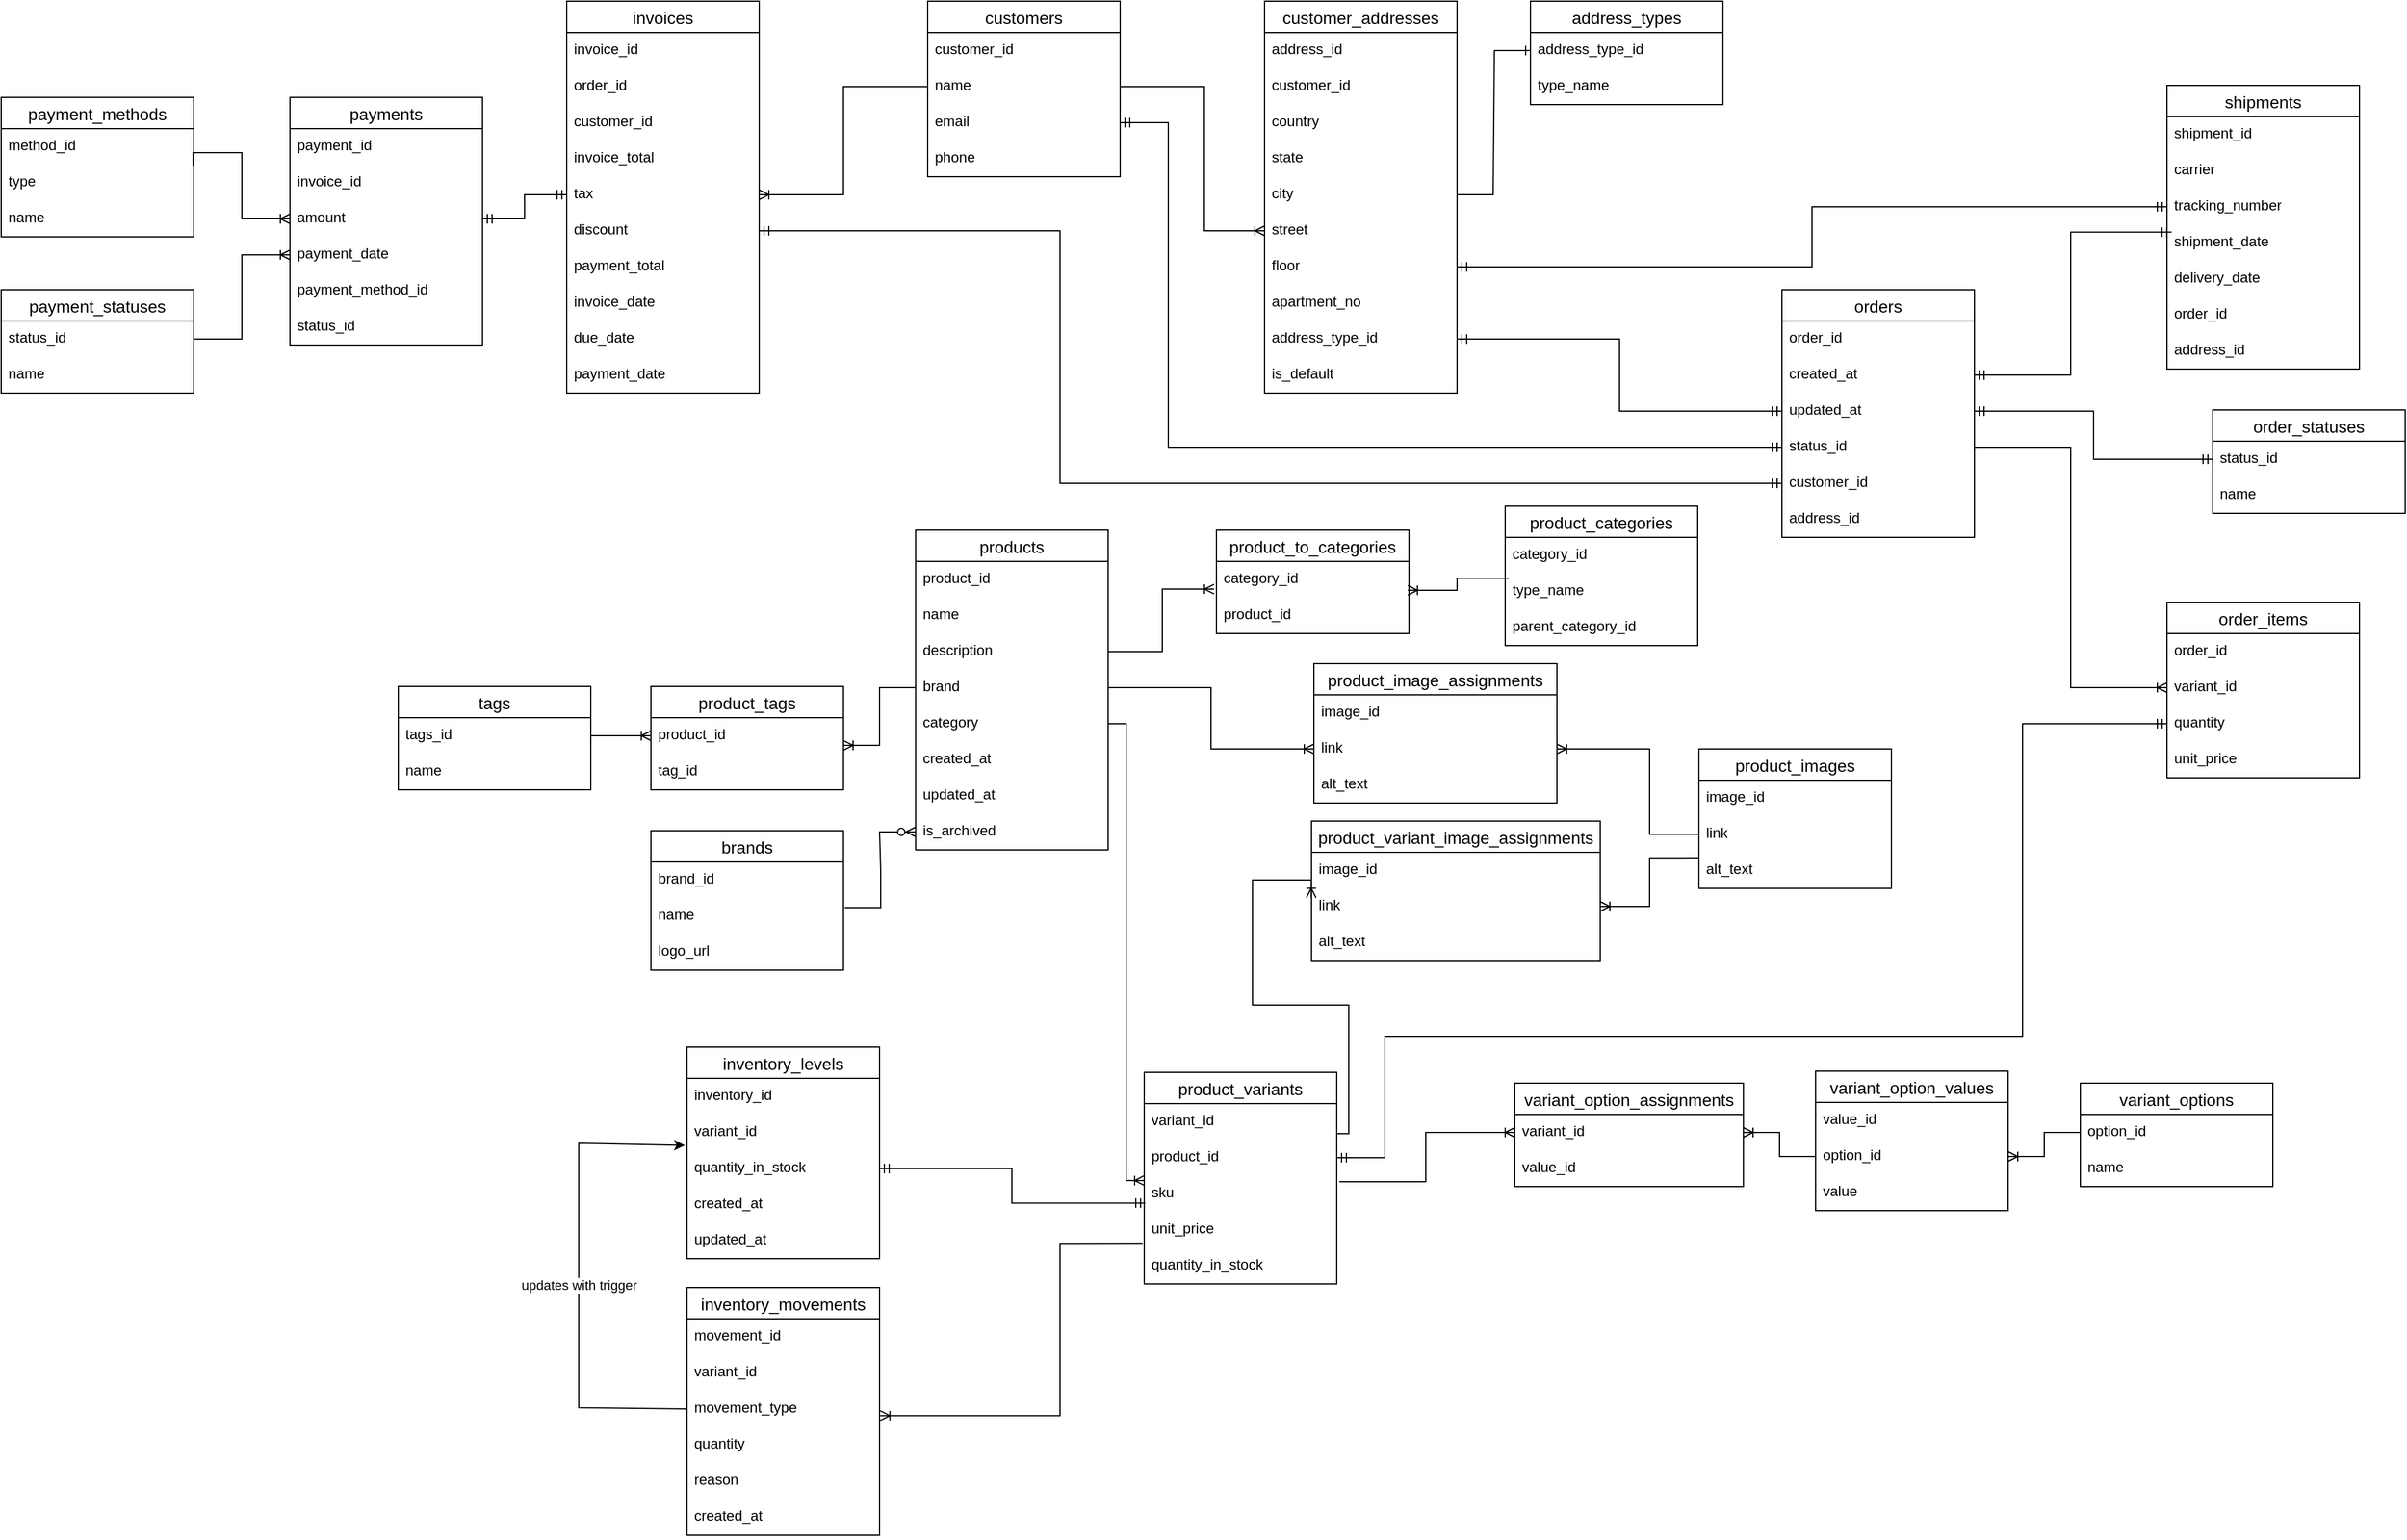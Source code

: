 <mxfile version="28.1.0">
  <diagram name="Page-1" id="qAi07MPnIEQHTASuZzk_">
    <mxGraphModel dx="1678" dy="931" grid="1" gridSize="10" guides="1" tooltips="1" connect="1" arrows="1" fold="1" page="1" pageScale="1" pageWidth="2336" pageHeight="1654" background="light-dark(#FFFFFF,#232E40)" math="0" shadow="0">
      <root>
        <mxCell id="0" />
        <mxCell id="1" parent="0" />
        <mxCell id="hiR0SJMqwdzuoFLeXjnr-14" value="customers" style="swimlane;fontStyle=0;childLayout=stackLayout;horizontal=1;startSize=26;horizontalStack=0;resizeParent=1;resizeParentMax=0;resizeLast=0;collapsible=1;marginBottom=0;align=center;fontSize=14;" parent="1" vertex="1">
          <mxGeometry x="950" y="189" width="160" height="146" as="geometry" />
        </mxCell>
        <mxCell id="hiR0SJMqwdzuoFLeXjnr-15" value="customer_id" style="text;strokeColor=none;fillColor=none;spacingLeft=4;spacingRight=4;overflow=hidden;rotatable=0;points=[[0,0.5],[1,0.5]];portConstraint=eastwest;fontSize=12;whiteSpace=wrap;html=1;" parent="hiR0SJMqwdzuoFLeXjnr-14" vertex="1">
          <mxGeometry y="26" width="160" height="30" as="geometry" />
        </mxCell>
        <mxCell id="hiR0SJMqwdzuoFLeXjnr-16" value="name" style="text;strokeColor=none;fillColor=none;spacingLeft=4;spacingRight=4;overflow=hidden;rotatable=0;points=[[0,0.5],[1,0.5]];portConstraint=eastwest;fontSize=12;whiteSpace=wrap;html=1;" parent="hiR0SJMqwdzuoFLeXjnr-14" vertex="1">
          <mxGeometry y="56" width="160" height="30" as="geometry" />
        </mxCell>
        <mxCell id="hiR0SJMqwdzuoFLeXjnr-17" value="email" style="text;strokeColor=none;fillColor=none;spacingLeft=4;spacingRight=4;overflow=hidden;rotatable=0;points=[[0,0.5],[1,0.5]];portConstraint=eastwest;fontSize=12;whiteSpace=wrap;html=1;" parent="hiR0SJMqwdzuoFLeXjnr-14" vertex="1">
          <mxGeometry y="86" width="160" height="30" as="geometry" />
        </mxCell>
        <mxCell id="hiR0SJMqwdzuoFLeXjnr-32" value="phone" style="text;strokeColor=none;fillColor=none;spacingLeft=4;spacingRight=4;overflow=hidden;rotatable=0;points=[[0,0.5],[1,0.5]];portConstraint=eastwest;fontSize=12;whiteSpace=wrap;html=1;" parent="hiR0SJMqwdzuoFLeXjnr-14" vertex="1">
          <mxGeometry y="116" width="160" height="30" as="geometry" />
        </mxCell>
        <mxCell id="hiR0SJMqwdzuoFLeXjnr-34" value="customer_addresses" style="swimlane;fontStyle=0;childLayout=stackLayout;horizontal=1;startSize=26;horizontalStack=0;resizeParent=1;resizeParentMax=0;resizeLast=0;collapsible=1;marginBottom=0;align=center;fontSize=14;" parent="1" vertex="1">
          <mxGeometry x="1230" y="189" width="160" height="326" as="geometry" />
        </mxCell>
        <mxCell id="hiR0SJMqwdzuoFLeXjnr-35" value="address_id" style="text;strokeColor=none;fillColor=none;spacingLeft=4;spacingRight=4;overflow=hidden;rotatable=0;points=[[0,0.5],[1,0.5]];portConstraint=eastwest;fontSize=12;whiteSpace=wrap;html=1;" parent="hiR0SJMqwdzuoFLeXjnr-34" vertex="1">
          <mxGeometry y="26" width="160" height="30" as="geometry" />
        </mxCell>
        <mxCell id="hiR0SJMqwdzuoFLeXjnr-36" value="customer_id" style="text;strokeColor=none;fillColor=none;spacingLeft=4;spacingRight=4;overflow=hidden;rotatable=0;points=[[0,0.5],[1,0.5]];portConstraint=eastwest;fontSize=12;whiteSpace=wrap;html=1;" parent="hiR0SJMqwdzuoFLeXjnr-34" vertex="1">
          <mxGeometry y="56" width="160" height="30" as="geometry" />
        </mxCell>
        <mxCell id="hiR0SJMqwdzuoFLeXjnr-37" value="country" style="text;strokeColor=none;fillColor=none;spacingLeft=4;spacingRight=4;overflow=hidden;rotatable=0;points=[[0,0.5],[1,0.5]];portConstraint=eastwest;fontSize=12;whiteSpace=wrap;html=1;" parent="hiR0SJMqwdzuoFLeXjnr-34" vertex="1">
          <mxGeometry y="86" width="160" height="30" as="geometry" />
        </mxCell>
        <mxCell id="hiR0SJMqwdzuoFLeXjnr-38" value="state" style="text;strokeColor=none;fillColor=none;spacingLeft=4;spacingRight=4;overflow=hidden;rotatable=0;points=[[0,0.5],[1,0.5]];portConstraint=eastwest;fontSize=12;whiteSpace=wrap;html=1;" parent="hiR0SJMqwdzuoFLeXjnr-34" vertex="1">
          <mxGeometry y="116" width="160" height="30" as="geometry" />
        </mxCell>
        <mxCell id="hiR0SJMqwdzuoFLeXjnr-39" value="city" style="text;strokeColor=none;fillColor=none;spacingLeft=4;spacingRight=4;overflow=hidden;rotatable=0;points=[[0,0.5],[1,0.5]];portConstraint=eastwest;fontSize=12;whiteSpace=wrap;html=1;" parent="hiR0SJMqwdzuoFLeXjnr-34" vertex="1">
          <mxGeometry y="146" width="160" height="30" as="geometry" />
        </mxCell>
        <mxCell id="hiR0SJMqwdzuoFLeXjnr-40" value="street" style="text;strokeColor=none;fillColor=none;spacingLeft=4;spacingRight=4;overflow=hidden;rotatable=0;points=[[0,0.5],[1,0.5]];portConstraint=eastwest;fontSize=12;whiteSpace=wrap;html=1;" parent="hiR0SJMqwdzuoFLeXjnr-34" vertex="1">
          <mxGeometry y="176" width="160" height="30" as="geometry" />
        </mxCell>
        <mxCell id="hiR0SJMqwdzuoFLeXjnr-41" value="floor" style="text;strokeColor=none;fillColor=none;spacingLeft=4;spacingRight=4;overflow=hidden;rotatable=0;points=[[0,0.5],[1,0.5]];portConstraint=eastwest;fontSize=12;whiteSpace=wrap;html=1;" parent="hiR0SJMqwdzuoFLeXjnr-34" vertex="1">
          <mxGeometry y="206" width="160" height="30" as="geometry" />
        </mxCell>
        <mxCell id="hiR0SJMqwdzuoFLeXjnr-42" value="apartment_no" style="text;strokeColor=none;fillColor=none;spacingLeft=4;spacingRight=4;overflow=hidden;rotatable=0;points=[[0,0.5],[1,0.5]];portConstraint=eastwest;fontSize=12;whiteSpace=wrap;html=1;" parent="hiR0SJMqwdzuoFLeXjnr-34" vertex="1">
          <mxGeometry y="236" width="160" height="30" as="geometry" />
        </mxCell>
        <mxCell id="hiR0SJMqwdzuoFLeXjnr-43" value="address_type_id" style="text;strokeColor=none;fillColor=none;spacingLeft=4;spacingRight=4;overflow=hidden;rotatable=0;points=[[0,0.5],[1,0.5]];portConstraint=eastwest;fontSize=12;whiteSpace=wrap;html=1;" parent="hiR0SJMqwdzuoFLeXjnr-34" vertex="1">
          <mxGeometry y="266" width="160" height="30" as="geometry" />
        </mxCell>
        <mxCell id="hiR0SJMqwdzuoFLeXjnr-44" value="is_default" style="text;strokeColor=none;fillColor=none;spacingLeft=4;spacingRight=4;overflow=hidden;rotatable=0;points=[[0,0.5],[1,0.5]];portConstraint=eastwest;fontSize=12;whiteSpace=wrap;html=1;" parent="hiR0SJMqwdzuoFLeXjnr-34" vertex="1">
          <mxGeometry y="296" width="160" height="30" as="geometry" />
        </mxCell>
        <mxCell id="hiR0SJMqwdzuoFLeXjnr-45" value="" style="edgeStyle=orthogonalEdgeStyle;fontSize=12;html=1;endArrow=ERoneToMany;rounded=0;exitX=1;exitY=0.5;exitDx=0;exitDy=0;entryX=0;entryY=0.5;entryDx=0;entryDy=0;" parent="1" source="hiR0SJMqwdzuoFLeXjnr-16" target="hiR0SJMqwdzuoFLeXjnr-40" edge="1">
          <mxGeometry width="100" height="100" relative="1" as="geometry">
            <mxPoint x="1040" y="479" as="sourcePoint" />
            <mxPoint x="1140" y="379" as="targetPoint" />
            <Array as="points">
              <mxPoint x="1180" y="260" />
              <mxPoint x="1180" y="380" />
            </Array>
          </mxGeometry>
        </mxCell>
        <mxCell id="5MSA646f3eR10LiwFbfj-1" value="address_types" style="swimlane;fontStyle=0;childLayout=stackLayout;horizontal=1;startSize=26;horizontalStack=0;resizeParent=1;resizeParentMax=0;resizeLast=0;collapsible=1;marginBottom=0;align=center;fontSize=14;" parent="1" vertex="1">
          <mxGeometry x="1451" y="189" width="160" height="86" as="geometry" />
        </mxCell>
        <mxCell id="5MSA646f3eR10LiwFbfj-2" value="address_type_id" style="text;strokeColor=none;fillColor=none;spacingLeft=4;spacingRight=4;overflow=hidden;rotatable=0;points=[[0,0.5],[1,0.5]];portConstraint=eastwest;fontSize=12;whiteSpace=wrap;html=1;" parent="5MSA646f3eR10LiwFbfj-1" vertex="1">
          <mxGeometry y="26" width="160" height="30" as="geometry" />
        </mxCell>
        <mxCell id="5MSA646f3eR10LiwFbfj-3" value="type_name" style="text;strokeColor=none;fillColor=none;spacingLeft=4;spacingRight=4;overflow=hidden;rotatable=0;points=[[0,0.5],[1,0.5]];portConstraint=eastwest;fontSize=12;whiteSpace=wrap;html=1;" parent="5MSA646f3eR10LiwFbfj-1" vertex="1">
          <mxGeometry y="56" width="160" height="30" as="geometry" />
        </mxCell>
        <mxCell id="5MSA646f3eR10LiwFbfj-6" value="" style="edgeStyle=entityRelationEdgeStyle;fontSize=12;html=1;endArrow=ERone;endFill=1;rounded=0;exitX=1;exitY=0.5;exitDx=0;exitDy=0;entryX=0;entryY=0.5;entryDx=0;entryDy=0;" parent="1" source="hiR0SJMqwdzuoFLeXjnr-39" target="5MSA646f3eR10LiwFbfj-2" edge="1">
          <mxGeometry width="100" height="100" relative="1" as="geometry">
            <mxPoint x="1520" y="439" as="sourcePoint" />
            <mxPoint x="1620" y="339" as="targetPoint" />
          </mxGeometry>
        </mxCell>
        <mxCell id="5MSA646f3eR10LiwFbfj-7" value="products" style="swimlane;fontStyle=0;childLayout=stackLayout;horizontal=1;startSize=26;horizontalStack=0;resizeParent=1;resizeParentMax=0;resizeLast=0;collapsible=1;marginBottom=0;align=center;fontSize=14;" parent="1" vertex="1">
          <mxGeometry x="940" y="629" width="160" height="266" as="geometry" />
        </mxCell>
        <mxCell id="5MSA646f3eR10LiwFbfj-8" value="product_id" style="text;strokeColor=none;fillColor=none;spacingLeft=4;spacingRight=4;overflow=hidden;rotatable=0;points=[[0,0.5],[1,0.5]];portConstraint=eastwest;fontSize=12;whiteSpace=wrap;html=1;" parent="5MSA646f3eR10LiwFbfj-7" vertex="1">
          <mxGeometry y="26" width="160" height="30" as="geometry" />
        </mxCell>
        <mxCell id="5MSA646f3eR10LiwFbfj-9" value="name" style="text;strokeColor=none;fillColor=none;spacingLeft=4;spacingRight=4;overflow=hidden;rotatable=0;points=[[0,0.5],[1,0.5]];portConstraint=eastwest;fontSize=12;whiteSpace=wrap;html=1;" parent="5MSA646f3eR10LiwFbfj-7" vertex="1">
          <mxGeometry y="56" width="160" height="30" as="geometry" />
        </mxCell>
        <mxCell id="5MSA646f3eR10LiwFbfj-10" value="description" style="text;strokeColor=none;fillColor=none;spacingLeft=4;spacingRight=4;overflow=hidden;rotatable=0;points=[[0,0.5],[1,0.5]];portConstraint=eastwest;fontSize=12;whiteSpace=wrap;html=1;" parent="5MSA646f3eR10LiwFbfj-7" vertex="1">
          <mxGeometry y="86" width="160" height="30" as="geometry" />
        </mxCell>
        <mxCell id="5MSA646f3eR10LiwFbfj-11" value="brand" style="text;strokeColor=none;fillColor=none;spacingLeft=4;spacingRight=4;overflow=hidden;rotatable=0;points=[[0,0.5],[1,0.5]];portConstraint=eastwest;fontSize=12;whiteSpace=wrap;html=1;" parent="5MSA646f3eR10LiwFbfj-7" vertex="1">
          <mxGeometry y="116" width="160" height="30" as="geometry" />
        </mxCell>
        <mxCell id="5MSA646f3eR10LiwFbfj-13" value="category" style="text;strokeColor=none;fillColor=none;spacingLeft=4;spacingRight=4;overflow=hidden;rotatable=0;points=[[0,0.5],[1,0.5]];portConstraint=eastwest;fontSize=12;whiteSpace=wrap;html=1;" parent="5MSA646f3eR10LiwFbfj-7" vertex="1">
          <mxGeometry y="146" width="160" height="30" as="geometry" />
        </mxCell>
        <mxCell id="5MSA646f3eR10LiwFbfj-15" value="created_at" style="text;strokeColor=none;fillColor=none;spacingLeft=4;spacingRight=4;overflow=hidden;rotatable=0;points=[[0,0.5],[1,0.5]];portConstraint=eastwest;fontSize=12;whiteSpace=wrap;html=1;" parent="5MSA646f3eR10LiwFbfj-7" vertex="1">
          <mxGeometry y="176" width="160" height="30" as="geometry" />
        </mxCell>
        <mxCell id="5MSA646f3eR10LiwFbfj-16" value="updated_at" style="text;strokeColor=none;fillColor=none;spacingLeft=4;spacingRight=4;overflow=hidden;rotatable=0;points=[[0,0.5],[1,0.5]];portConstraint=eastwest;fontSize=12;whiteSpace=wrap;html=1;" parent="5MSA646f3eR10LiwFbfj-7" vertex="1">
          <mxGeometry y="206" width="160" height="30" as="geometry" />
        </mxCell>
        <mxCell id="5MSA646f3eR10LiwFbfj-17" value="is_archived" style="text;strokeColor=none;fillColor=none;spacingLeft=4;spacingRight=4;overflow=hidden;rotatable=0;points=[[0,0.5],[1,0.5]];portConstraint=eastwest;fontSize=12;whiteSpace=wrap;html=1;" parent="5MSA646f3eR10LiwFbfj-7" vertex="1">
          <mxGeometry y="236" width="160" height="30" as="geometry" />
        </mxCell>
        <mxCell id="5MSA646f3eR10LiwFbfj-18" value="product_to_categories" style="swimlane;fontStyle=0;childLayout=stackLayout;horizontal=1;startSize=26;horizontalStack=0;resizeParent=1;resizeParentMax=0;resizeLast=0;collapsible=1;marginBottom=0;align=center;fontSize=14;" parent="1" vertex="1">
          <mxGeometry x="1190" y="629" width="160" height="86" as="geometry" />
        </mxCell>
        <mxCell id="5MSA646f3eR10LiwFbfj-19" value="category_id" style="text;strokeColor=none;fillColor=none;spacingLeft=4;spacingRight=4;overflow=hidden;rotatable=0;points=[[0,0.5],[1,0.5]];portConstraint=eastwest;fontSize=12;whiteSpace=wrap;html=1;" parent="5MSA646f3eR10LiwFbfj-18" vertex="1">
          <mxGeometry y="26" width="160" height="30" as="geometry" />
        </mxCell>
        <mxCell id="5MSA646f3eR10LiwFbfj-20" value="product_id" style="text;strokeColor=none;fillColor=none;spacingLeft=4;spacingRight=4;overflow=hidden;rotatable=0;points=[[0,0.5],[1,0.5]];portConstraint=eastwest;fontSize=12;whiteSpace=wrap;html=1;" parent="5MSA646f3eR10LiwFbfj-18" vertex="1">
          <mxGeometry y="56" width="160" height="30" as="geometry" />
        </mxCell>
        <mxCell id="5MSA646f3eR10LiwFbfj-22" value="" style="edgeStyle=orthogonalEdgeStyle;fontSize=12;html=1;endArrow=ERoneToMany;rounded=0;exitX=1;exitY=0.5;exitDx=0;exitDy=0;entryX=-0.012;entryY=0.767;entryDx=0;entryDy=0;entryPerimeter=0;" parent="1" source="5MSA646f3eR10LiwFbfj-10" target="5MSA646f3eR10LiwFbfj-19" edge="1">
          <mxGeometry width="100" height="100" relative="1" as="geometry">
            <mxPoint x="1560" y="729" as="sourcePoint" />
            <mxPoint x="1160" y="779" as="targetPoint" />
          </mxGeometry>
        </mxCell>
        <mxCell id="5MSA646f3eR10LiwFbfj-27" value="product_images" style="swimlane;fontStyle=0;childLayout=stackLayout;horizontal=1;startSize=26;horizontalStack=0;resizeParent=1;resizeParentMax=0;resizeLast=0;collapsible=1;marginBottom=0;align=center;fontSize=14;" parent="1" vertex="1">
          <mxGeometry x="1591" y="811" width="160" height="116" as="geometry" />
        </mxCell>
        <mxCell id="5MSA646f3eR10LiwFbfj-28" value="image_id" style="text;strokeColor=none;fillColor=none;spacingLeft=4;spacingRight=4;overflow=hidden;rotatable=0;points=[[0,0.5],[1,0.5]];portConstraint=eastwest;fontSize=12;whiteSpace=wrap;html=1;" parent="5MSA646f3eR10LiwFbfj-27" vertex="1">
          <mxGeometry y="26" width="160" height="30" as="geometry" />
        </mxCell>
        <mxCell id="5MSA646f3eR10LiwFbfj-30" value="link" style="text;strokeColor=none;fillColor=none;spacingLeft=4;spacingRight=4;overflow=hidden;rotatable=0;points=[[0,0.5],[1,0.5]];portConstraint=eastwest;fontSize=12;whiteSpace=wrap;html=1;" parent="5MSA646f3eR10LiwFbfj-27" vertex="1">
          <mxGeometry y="56" width="160" height="30" as="geometry" />
        </mxCell>
        <mxCell id="5MSA646f3eR10LiwFbfj-35" value="alt_text" style="text;strokeColor=none;fillColor=none;spacingLeft=4;spacingRight=4;overflow=hidden;rotatable=0;points=[[0,0.5],[1,0.5]];portConstraint=eastwest;fontSize=12;whiteSpace=wrap;html=1;" parent="5MSA646f3eR10LiwFbfj-27" vertex="1">
          <mxGeometry y="86" width="160" height="30" as="geometry" />
        </mxCell>
        <mxCell id="5MSA646f3eR10LiwFbfj-38" value="product_variants" style="swimlane;fontStyle=0;childLayout=stackLayout;horizontal=1;startSize=26;horizontalStack=0;resizeParent=1;resizeParentMax=0;resizeLast=0;collapsible=1;marginBottom=0;align=center;fontSize=14;" parent="1" vertex="1">
          <mxGeometry x="1130" y="1080" width="160" height="176" as="geometry" />
        </mxCell>
        <mxCell id="5MSA646f3eR10LiwFbfj-39" value="variant_id" style="text;strokeColor=none;fillColor=none;spacingLeft=4;spacingRight=4;overflow=hidden;rotatable=0;points=[[0,0.5],[1,0.5]];portConstraint=eastwest;fontSize=12;whiteSpace=wrap;html=1;" parent="5MSA646f3eR10LiwFbfj-38" vertex="1">
          <mxGeometry y="26" width="160" height="30" as="geometry" />
        </mxCell>
        <mxCell id="5MSA646f3eR10LiwFbfj-40" value="product_id" style="text;strokeColor=none;fillColor=none;spacingLeft=4;spacingRight=4;overflow=hidden;rotatable=0;points=[[0,0.5],[1,0.5]];portConstraint=eastwest;fontSize=12;whiteSpace=wrap;html=1;" parent="5MSA646f3eR10LiwFbfj-38" vertex="1">
          <mxGeometry y="56" width="160" height="30" as="geometry" />
        </mxCell>
        <mxCell id="5MSA646f3eR10LiwFbfj-41" value="sku" style="text;strokeColor=none;fillColor=none;spacingLeft=4;spacingRight=4;overflow=hidden;rotatable=0;points=[[0,0.5],[1,0.5]];portConstraint=eastwest;fontSize=12;whiteSpace=wrap;html=1;" parent="5MSA646f3eR10LiwFbfj-38" vertex="1">
          <mxGeometry y="86" width="160" height="30" as="geometry" />
        </mxCell>
        <mxCell id="5MSA646f3eR10LiwFbfj-42" value="unit_price" style="text;strokeColor=none;fillColor=none;spacingLeft=4;spacingRight=4;overflow=hidden;rotatable=0;points=[[0,0.5],[1,0.5]];portConstraint=eastwest;fontSize=12;whiteSpace=wrap;html=1;" parent="5MSA646f3eR10LiwFbfj-38" vertex="1">
          <mxGeometry y="116" width="160" height="30" as="geometry" />
        </mxCell>
        <mxCell id="5MSA646f3eR10LiwFbfj-43" value="quantity_in_stock" style="text;strokeColor=none;fillColor=none;spacingLeft=4;spacingRight=4;overflow=hidden;rotatable=0;points=[[0,0.5],[1,0.5]];portConstraint=eastwest;fontSize=12;whiteSpace=wrap;html=1;" parent="5MSA646f3eR10LiwFbfj-38" vertex="1">
          <mxGeometry y="146" width="160" height="30" as="geometry" />
        </mxCell>
        <mxCell id="5MSA646f3eR10LiwFbfj-44" value="" style="edgeStyle=orthogonalEdgeStyle;fontSize=12;html=1;endArrow=ERoneToMany;rounded=0;exitX=1;exitY=0.5;exitDx=0;exitDy=0;entryX=0;entryY=1.133;entryDx=0;entryDy=0;entryPerimeter=0;" parent="1" source="5MSA646f3eR10LiwFbfj-13" target="5MSA646f3eR10LiwFbfj-40" edge="1">
          <mxGeometry width="100" height="100" relative="1" as="geometry">
            <mxPoint x="1020" y="1119" as="sourcePoint" />
            <mxPoint x="1120" y="1019" as="targetPoint" />
          </mxGeometry>
        </mxCell>
        <mxCell id="5MSA646f3eR10LiwFbfj-45" value="variant_options" style="swimlane;fontStyle=0;childLayout=stackLayout;horizontal=1;startSize=26;horizontalStack=0;resizeParent=1;resizeParentMax=0;resizeLast=0;collapsible=1;marginBottom=0;align=center;fontSize=14;" parent="1" vertex="1">
          <mxGeometry x="1908" y="1089" width="160" height="86" as="geometry" />
        </mxCell>
        <mxCell id="5MSA646f3eR10LiwFbfj-46" value="option_id" style="text;strokeColor=none;fillColor=none;spacingLeft=4;spacingRight=4;overflow=hidden;rotatable=0;points=[[0,0.5],[1,0.5]];portConstraint=eastwest;fontSize=12;whiteSpace=wrap;html=1;" parent="5MSA646f3eR10LiwFbfj-45" vertex="1">
          <mxGeometry y="26" width="160" height="30" as="geometry" />
        </mxCell>
        <mxCell id="5MSA646f3eR10LiwFbfj-47" value="name" style="text;strokeColor=none;fillColor=none;spacingLeft=4;spacingRight=4;overflow=hidden;rotatable=0;points=[[0,0.5],[1,0.5]];portConstraint=eastwest;fontSize=12;whiteSpace=wrap;html=1;" parent="5MSA646f3eR10LiwFbfj-45" vertex="1">
          <mxGeometry y="56" width="160" height="30" as="geometry" />
        </mxCell>
        <mxCell id="5MSA646f3eR10LiwFbfj-48" value="variant_option_values" style="swimlane;fontStyle=0;childLayout=stackLayout;horizontal=1;startSize=26;horizontalStack=0;resizeParent=1;resizeParentMax=0;resizeLast=0;collapsible=1;marginBottom=0;align=center;fontSize=14;" parent="1" vertex="1">
          <mxGeometry x="1688" y="1079" width="160" height="116" as="geometry" />
        </mxCell>
        <mxCell id="5MSA646f3eR10LiwFbfj-49" value="value_id" style="text;strokeColor=none;fillColor=none;spacingLeft=4;spacingRight=4;overflow=hidden;rotatable=0;points=[[0,0.5],[1,0.5]];portConstraint=eastwest;fontSize=12;whiteSpace=wrap;html=1;" parent="5MSA646f3eR10LiwFbfj-48" vertex="1">
          <mxGeometry y="26" width="160" height="30" as="geometry" />
        </mxCell>
        <mxCell id="5MSA646f3eR10LiwFbfj-50" value="option_id" style="text;strokeColor=none;fillColor=none;spacingLeft=4;spacingRight=4;overflow=hidden;rotatable=0;points=[[0,0.5],[1,0.5]];portConstraint=eastwest;fontSize=12;whiteSpace=wrap;html=1;" parent="5MSA646f3eR10LiwFbfj-48" vertex="1">
          <mxGeometry y="56" width="160" height="30" as="geometry" />
        </mxCell>
        <mxCell id="5MSA646f3eR10LiwFbfj-54" value="value" style="text;strokeColor=none;fillColor=none;spacingLeft=4;spacingRight=4;overflow=hidden;rotatable=0;points=[[0,0.5],[1,0.5]];portConstraint=eastwest;fontSize=12;whiteSpace=wrap;html=1;" parent="5MSA646f3eR10LiwFbfj-48" vertex="1">
          <mxGeometry y="86" width="160" height="30" as="geometry" />
        </mxCell>
        <mxCell id="5MSA646f3eR10LiwFbfj-51" value="variant_option_assignments" style="swimlane;fontStyle=0;childLayout=stackLayout;horizontal=1;startSize=26;horizontalStack=0;resizeParent=1;resizeParentMax=0;resizeLast=0;collapsible=1;marginBottom=0;align=center;fontSize=14;" parent="1" vertex="1">
          <mxGeometry x="1438" y="1089" width="190" height="86" as="geometry" />
        </mxCell>
        <mxCell id="5MSA646f3eR10LiwFbfj-52" value="variant_id" style="text;strokeColor=none;fillColor=none;spacingLeft=4;spacingRight=4;overflow=hidden;rotatable=0;points=[[0,0.5],[1,0.5]];portConstraint=eastwest;fontSize=12;whiteSpace=wrap;html=1;" parent="5MSA646f3eR10LiwFbfj-51" vertex="1">
          <mxGeometry y="26" width="190" height="30" as="geometry" />
        </mxCell>
        <mxCell id="5MSA646f3eR10LiwFbfj-53" value="value_id" style="text;strokeColor=none;fillColor=none;spacingLeft=4;spacingRight=4;overflow=hidden;rotatable=0;points=[[0,0.5],[1,0.5]];portConstraint=eastwest;fontSize=12;whiteSpace=wrap;html=1;" parent="5MSA646f3eR10LiwFbfj-51" vertex="1">
          <mxGeometry y="56" width="190" height="30" as="geometry" />
        </mxCell>
        <mxCell id="5MSA646f3eR10LiwFbfj-55" value="" style="edgeStyle=orthogonalEdgeStyle;fontSize=12;html=1;endArrow=ERoneToMany;rounded=0;exitX=1.013;exitY=0.167;exitDx=0;exitDy=0;exitPerimeter=0;entryX=0;entryY=0.5;entryDx=0;entryDy=0;" parent="1" source="5MSA646f3eR10LiwFbfj-41" target="5MSA646f3eR10LiwFbfj-52" edge="1">
          <mxGeometry width="100" height="100" relative="1" as="geometry">
            <mxPoint x="1380" y="1369" as="sourcePoint" />
            <mxPoint x="1480" y="1269" as="targetPoint" />
          </mxGeometry>
        </mxCell>
        <mxCell id="5MSA646f3eR10LiwFbfj-62" value="" style="edgeStyle=orthogonalEdgeStyle;fontSize=12;html=1;endArrow=ERoneToMany;rounded=0;exitX=1;exitY=0.833;exitDx=0;exitDy=0;exitPerimeter=0;entryX=-0.001;entryY=0.263;entryDx=0;entryDy=0;entryPerimeter=0;" parent="1" source="5MSA646f3eR10LiwFbfj-39" target="OXM8tBO5G0YQ4ZDN2Gqi-10" edge="1">
          <mxGeometry width="100" height="100" relative="1" as="geometry">
            <mxPoint x="1400" y="1079" as="sourcePoint" />
            <mxPoint x="1430" y="890" as="targetPoint" />
            <Array as="points">
              <mxPoint x="1300" y="1131" />
              <mxPoint x="1300" y="1024" />
              <mxPoint x="1220" y="1024" />
              <mxPoint x="1220" y="920" />
            </Array>
          </mxGeometry>
        </mxCell>
        <mxCell id="5MSA646f3eR10LiwFbfj-65" value="" style="edgeStyle=entityRelationEdgeStyle;fontSize=12;html=1;endArrow=ERoneToMany;rounded=0;entryX=1;entryY=0.5;entryDx=0;entryDy=0;exitX=0;exitY=0.5;exitDx=0;exitDy=0;" parent="1" source="5MSA646f3eR10LiwFbfj-46" target="5MSA646f3eR10LiwFbfj-50" edge="1">
          <mxGeometry width="100" height="100" relative="1" as="geometry">
            <mxPoint x="1918" y="1239" as="sourcePoint" />
            <mxPoint x="1938" y="1249" as="targetPoint" />
          </mxGeometry>
        </mxCell>
        <mxCell id="5MSA646f3eR10LiwFbfj-66" value="" style="edgeStyle=entityRelationEdgeStyle;fontSize=12;html=1;endArrow=ERoneToMany;rounded=0;entryX=1;entryY=0.5;entryDx=0;entryDy=0;exitX=0;exitY=0.5;exitDx=0;exitDy=0;" parent="1" source="5MSA646f3eR10LiwFbfj-50" target="5MSA646f3eR10LiwFbfj-52" edge="1">
          <mxGeometry width="100" height="100" relative="1" as="geometry">
            <mxPoint x="1668" y="1269" as="sourcePoint" />
            <mxPoint x="1748" y="1229" as="targetPoint" />
          </mxGeometry>
        </mxCell>
        <mxCell id="5MSA646f3eR10LiwFbfj-70" value="product_categories" style="swimlane;fontStyle=0;childLayout=stackLayout;horizontal=1;startSize=26;horizontalStack=0;resizeParent=1;resizeParentMax=0;resizeLast=0;collapsible=1;marginBottom=0;align=center;fontSize=14;" parent="1" vertex="1">
          <mxGeometry x="1430" y="609" width="160" height="116" as="geometry" />
        </mxCell>
        <mxCell id="5MSA646f3eR10LiwFbfj-71" value="category_id" style="text;strokeColor=none;fillColor=none;spacingLeft=4;spacingRight=4;overflow=hidden;rotatable=0;points=[[0,0.5],[1,0.5]];portConstraint=eastwest;fontSize=12;whiteSpace=wrap;html=1;" parent="5MSA646f3eR10LiwFbfj-70" vertex="1">
          <mxGeometry y="26" width="160" height="30" as="geometry" />
        </mxCell>
        <mxCell id="5MSA646f3eR10LiwFbfj-72" value="type_name" style="text;strokeColor=none;fillColor=none;spacingLeft=4;spacingRight=4;overflow=hidden;rotatable=0;points=[[0,0.5],[1,0.5]];portConstraint=eastwest;fontSize=12;whiteSpace=wrap;html=1;" parent="5MSA646f3eR10LiwFbfj-70" vertex="1">
          <mxGeometry y="56" width="160" height="30" as="geometry" />
        </mxCell>
        <mxCell id="5MSA646f3eR10LiwFbfj-73" value="parent_category_id" style="text;strokeColor=none;fillColor=none;spacingLeft=4;spacingRight=4;overflow=hidden;rotatable=0;points=[[0,0.5],[1,0.5]];portConstraint=eastwest;fontSize=12;whiteSpace=wrap;html=1;" parent="5MSA646f3eR10LiwFbfj-70" vertex="1">
          <mxGeometry y="86" width="160" height="30" as="geometry" />
        </mxCell>
        <mxCell id="5MSA646f3eR10LiwFbfj-74" value="" style="edgeStyle=orthogonalEdgeStyle;fontSize=12;html=1;endArrow=ERoneToMany;rounded=0;exitX=0.019;exitY=0.133;exitDx=0;exitDy=0;entryX=0.994;entryY=0.8;entryDx=0;entryDy=0;entryPerimeter=0;exitPerimeter=0;" parent="1" source="5MSA646f3eR10LiwFbfj-72" target="5MSA646f3eR10LiwFbfj-19" edge="1">
          <mxGeometry width="100" height="100" relative="1" as="geometry">
            <mxPoint x="1610" y="529" as="sourcePoint" />
            <mxPoint x="1710" y="429" as="targetPoint" />
          </mxGeometry>
        </mxCell>
        <mxCell id="5MSA646f3eR10LiwFbfj-75" value="order_statuses" style="swimlane;fontStyle=0;childLayout=stackLayout;horizontal=1;startSize=26;horizontalStack=0;resizeParent=1;resizeParentMax=0;resizeLast=0;collapsible=1;marginBottom=0;align=center;fontSize=14;" parent="1" vertex="1">
          <mxGeometry x="2018" y="529" width="160" height="86" as="geometry" />
        </mxCell>
        <mxCell id="5MSA646f3eR10LiwFbfj-76" value="status_id" style="text;strokeColor=none;fillColor=none;spacingLeft=4;spacingRight=4;overflow=hidden;rotatable=0;points=[[0,0.5],[1,0.5]];portConstraint=eastwest;fontSize=12;whiteSpace=wrap;html=1;" parent="5MSA646f3eR10LiwFbfj-75" vertex="1">
          <mxGeometry y="26" width="160" height="30" as="geometry" />
        </mxCell>
        <mxCell id="5MSA646f3eR10LiwFbfj-77" value="name" style="text;strokeColor=none;fillColor=none;spacingLeft=4;spacingRight=4;overflow=hidden;rotatable=0;points=[[0,0.5],[1,0.5]];portConstraint=eastwest;fontSize=12;whiteSpace=wrap;html=1;" parent="5MSA646f3eR10LiwFbfj-75" vertex="1">
          <mxGeometry y="56" width="160" height="30" as="geometry" />
        </mxCell>
        <mxCell id="5MSA646f3eR10LiwFbfj-78" value="orders" style="swimlane;fontStyle=0;childLayout=stackLayout;horizontal=1;startSize=26;horizontalStack=0;resizeParent=1;resizeParentMax=0;resizeLast=0;collapsible=1;marginBottom=0;align=center;fontSize=14;" parent="1" vertex="1">
          <mxGeometry x="1660" y="429" width="160" height="206" as="geometry" />
        </mxCell>
        <mxCell id="5MSA646f3eR10LiwFbfj-79" value="order_id" style="text;strokeColor=none;fillColor=none;spacingLeft=4;spacingRight=4;overflow=hidden;rotatable=0;points=[[0,0.5],[1,0.5]];portConstraint=eastwest;fontSize=12;whiteSpace=wrap;html=1;" parent="5MSA646f3eR10LiwFbfj-78" vertex="1">
          <mxGeometry y="26" width="160" height="30" as="geometry" />
        </mxCell>
        <mxCell id="5MSA646f3eR10LiwFbfj-80" value="created_at" style="text;strokeColor=none;fillColor=none;spacingLeft=4;spacingRight=4;overflow=hidden;rotatable=0;points=[[0,0.5],[1,0.5]];portConstraint=eastwest;fontSize=12;whiteSpace=wrap;html=1;" parent="5MSA646f3eR10LiwFbfj-78" vertex="1">
          <mxGeometry y="56" width="160" height="30" as="geometry" />
        </mxCell>
        <mxCell id="5MSA646f3eR10LiwFbfj-81" value="&lt;div&gt;updated_at&lt;/div&gt;" style="text;strokeColor=none;fillColor=none;spacingLeft=4;spacingRight=4;overflow=hidden;rotatable=0;points=[[0,0.5],[1,0.5]];portConstraint=eastwest;fontSize=12;whiteSpace=wrap;html=1;" parent="5MSA646f3eR10LiwFbfj-78" vertex="1">
          <mxGeometry y="86" width="160" height="30" as="geometry" />
        </mxCell>
        <mxCell id="5MSA646f3eR10LiwFbfj-82" value="status_id" style="text;strokeColor=none;fillColor=none;spacingLeft=4;spacingRight=4;overflow=hidden;rotatable=0;points=[[0,0.5],[1,0.5]];portConstraint=eastwest;fontSize=12;whiteSpace=wrap;html=1;" parent="5MSA646f3eR10LiwFbfj-78" vertex="1">
          <mxGeometry y="116" width="160" height="30" as="geometry" />
        </mxCell>
        <mxCell id="5MSA646f3eR10LiwFbfj-83" value="customer_id" style="text;strokeColor=none;fillColor=none;spacingLeft=4;spacingRight=4;overflow=hidden;rotatable=0;points=[[0,0.5],[1,0.5]];portConstraint=eastwest;fontSize=12;whiteSpace=wrap;html=1;" parent="5MSA646f3eR10LiwFbfj-78" vertex="1">
          <mxGeometry y="146" width="160" height="30" as="geometry" />
        </mxCell>
        <mxCell id="5MSA646f3eR10LiwFbfj-84" value="address_id" style="text;strokeColor=none;fillColor=none;spacingLeft=4;spacingRight=4;overflow=hidden;rotatable=0;points=[[0,0.5],[1,0.5]];portConstraint=eastwest;fontSize=12;whiteSpace=wrap;html=1;" parent="5MSA646f3eR10LiwFbfj-78" vertex="1">
          <mxGeometry y="176" width="160" height="30" as="geometry" />
        </mxCell>
        <mxCell id="5MSA646f3eR10LiwFbfj-85" value="" style="edgeStyle=orthogonalEdgeStyle;fontSize=12;html=1;endArrow=ERmandOne;startArrow=ERmandOne;rounded=0;entryX=0;entryY=0.5;entryDx=0;entryDy=0;" parent="1" source="hiR0SJMqwdzuoFLeXjnr-43" target="5MSA646f3eR10LiwFbfj-81" edge="1">
          <mxGeometry width="100" height="100" relative="1" as="geometry">
            <mxPoint x="1630" y="569" as="sourcePoint" />
            <mxPoint x="1730" y="469" as="targetPoint" />
          </mxGeometry>
        </mxCell>
        <mxCell id="5MSA646f3eR10LiwFbfj-86" value="" style="edgeStyle=orthogonalEdgeStyle;fontSize=12;html=1;endArrow=ERmandOne;startArrow=ERmandOne;rounded=0;entryX=0;entryY=0.5;entryDx=0;entryDy=0;exitX=1;exitY=0.5;exitDx=0;exitDy=0;" parent="1" source="5MSA646f3eR10LiwFbfj-81" target="5MSA646f3eR10LiwFbfj-76" edge="1">
          <mxGeometry width="100" height="100" relative="1" as="geometry">
            <mxPoint x="2020" y="565" as="sourcePoint" />
            <mxPoint x="2120" y="465" as="targetPoint" />
          </mxGeometry>
        </mxCell>
        <mxCell id="5MSA646f3eR10LiwFbfj-87" value="order_items" style="swimlane;fontStyle=0;childLayout=stackLayout;horizontal=1;startSize=26;horizontalStack=0;resizeParent=1;resizeParentMax=0;resizeLast=0;collapsible=1;marginBottom=0;align=center;fontSize=14;" parent="1" vertex="1">
          <mxGeometry x="1980" y="689" width="160" height="146" as="geometry" />
        </mxCell>
        <mxCell id="5MSA646f3eR10LiwFbfj-88" value="order_id" style="text;strokeColor=none;fillColor=none;spacingLeft=4;spacingRight=4;overflow=hidden;rotatable=0;points=[[0,0.5],[1,0.5]];portConstraint=eastwest;fontSize=12;whiteSpace=wrap;html=1;" parent="5MSA646f3eR10LiwFbfj-87" vertex="1">
          <mxGeometry y="26" width="160" height="30" as="geometry" />
        </mxCell>
        <mxCell id="5MSA646f3eR10LiwFbfj-89" value="variant_id" style="text;strokeColor=none;fillColor=none;spacingLeft=4;spacingRight=4;overflow=hidden;rotatable=0;points=[[0,0.5],[1,0.5]];portConstraint=eastwest;fontSize=12;whiteSpace=wrap;html=1;" parent="5MSA646f3eR10LiwFbfj-87" vertex="1">
          <mxGeometry y="56" width="160" height="30" as="geometry" />
        </mxCell>
        <mxCell id="5MSA646f3eR10LiwFbfj-90" value="quantity" style="text;strokeColor=none;fillColor=none;spacingLeft=4;spacingRight=4;overflow=hidden;rotatable=0;points=[[0,0.5],[1,0.5]];portConstraint=eastwest;fontSize=12;whiteSpace=wrap;html=1;" parent="5MSA646f3eR10LiwFbfj-87" vertex="1">
          <mxGeometry y="86" width="160" height="30" as="geometry" />
        </mxCell>
        <mxCell id="5MSA646f3eR10LiwFbfj-91" value="unit_price" style="text;strokeColor=none;fillColor=none;spacingLeft=4;spacingRight=4;overflow=hidden;rotatable=0;points=[[0,0.5],[1,0.5]];portConstraint=eastwest;fontSize=12;whiteSpace=wrap;html=1;" parent="5MSA646f3eR10LiwFbfj-87" vertex="1">
          <mxGeometry y="116" width="160" height="30" as="geometry" />
        </mxCell>
        <mxCell id="5MSA646f3eR10LiwFbfj-93" value="" style="edgeStyle=orthogonalEdgeStyle;fontSize=12;html=1;endArrow=ERoneToMany;rounded=0;entryX=0;entryY=0.5;entryDx=0;entryDy=0;exitX=1;exitY=0.5;exitDx=0;exitDy=0;" parent="1" source="5MSA646f3eR10LiwFbfj-82" target="5MSA646f3eR10LiwFbfj-89" edge="1">
          <mxGeometry width="100" height="100" relative="1" as="geometry">
            <mxPoint x="1770" y="949" as="sourcePoint" />
            <mxPoint x="1870" y="849" as="targetPoint" />
          </mxGeometry>
        </mxCell>
        <mxCell id="5MSA646f3eR10LiwFbfj-94" value="" style="edgeStyle=orthogonalEdgeStyle;fontSize=12;html=1;endArrow=ERmandOne;startArrow=ERmandOne;rounded=0;exitX=1;exitY=0.5;exitDx=0;exitDy=0;entryX=0;entryY=0.5;entryDx=0;entryDy=0;" parent="1" source="5MSA646f3eR10LiwFbfj-40" target="5MSA646f3eR10LiwFbfj-90" edge="1">
          <mxGeometry width="100" height="100" relative="1" as="geometry">
            <mxPoint x="1650" y="959" as="sourcePoint" />
            <mxPoint x="1750" y="859" as="targetPoint" />
            <Array as="points">
              <mxPoint x="1330" y="1151" />
              <mxPoint x="1330" y="1050" />
              <mxPoint x="1860" y="1050" />
              <mxPoint x="1860" y="790" />
            </Array>
          </mxGeometry>
        </mxCell>
        <mxCell id="5MSA646f3eR10LiwFbfj-96" value="shipments" style="swimlane;fontStyle=0;childLayout=stackLayout;horizontal=1;startSize=26;horizontalStack=0;resizeParent=1;resizeParentMax=0;resizeLast=0;collapsible=1;marginBottom=0;align=center;fontSize=14;" parent="1" vertex="1">
          <mxGeometry x="1980" y="259" width="160" height="236" as="geometry" />
        </mxCell>
        <mxCell id="5MSA646f3eR10LiwFbfj-97" value="shipment_id" style="text;strokeColor=none;fillColor=none;spacingLeft=4;spacingRight=4;overflow=hidden;rotatable=0;points=[[0,0.5],[1,0.5]];portConstraint=eastwest;fontSize=12;whiteSpace=wrap;html=1;" parent="5MSA646f3eR10LiwFbfj-96" vertex="1">
          <mxGeometry y="26" width="160" height="30" as="geometry" />
        </mxCell>
        <mxCell id="5MSA646f3eR10LiwFbfj-98" value="carrier" style="text;strokeColor=none;fillColor=none;spacingLeft=4;spacingRight=4;overflow=hidden;rotatable=0;points=[[0,0.5],[1,0.5]];portConstraint=eastwest;fontSize=12;whiteSpace=wrap;html=1;" parent="5MSA646f3eR10LiwFbfj-96" vertex="1">
          <mxGeometry y="56" width="160" height="30" as="geometry" />
        </mxCell>
        <mxCell id="5MSA646f3eR10LiwFbfj-99" value="&lt;div&gt;tracking_number&lt;/div&gt;" style="text;strokeColor=none;fillColor=none;spacingLeft=4;spacingRight=4;overflow=hidden;rotatable=0;points=[[0,0.5],[1,0.5]];portConstraint=eastwest;fontSize=12;whiteSpace=wrap;html=1;" parent="5MSA646f3eR10LiwFbfj-96" vertex="1">
          <mxGeometry y="86" width="160" height="30" as="geometry" />
        </mxCell>
        <mxCell id="5MSA646f3eR10LiwFbfj-100" value="shipment_date" style="text;strokeColor=none;fillColor=none;spacingLeft=4;spacingRight=4;overflow=hidden;rotatable=0;points=[[0,0.5],[1,0.5]];portConstraint=eastwest;fontSize=12;whiteSpace=wrap;html=1;" parent="5MSA646f3eR10LiwFbfj-96" vertex="1">
          <mxGeometry y="116" width="160" height="30" as="geometry" />
        </mxCell>
        <mxCell id="5MSA646f3eR10LiwFbfj-101" value="delivery_date" style="text;strokeColor=none;fillColor=none;spacingLeft=4;spacingRight=4;overflow=hidden;rotatable=0;points=[[0,0.5],[1,0.5]];portConstraint=eastwest;fontSize=12;whiteSpace=wrap;html=1;" parent="5MSA646f3eR10LiwFbfj-96" vertex="1">
          <mxGeometry y="146" width="160" height="30" as="geometry" />
        </mxCell>
        <mxCell id="5MSA646f3eR10LiwFbfj-102" value="order_id" style="text;strokeColor=none;fillColor=none;spacingLeft=4;spacingRight=4;overflow=hidden;rotatable=0;points=[[0,0.5],[1,0.5]];portConstraint=eastwest;fontSize=12;whiteSpace=wrap;html=1;" parent="5MSA646f3eR10LiwFbfj-96" vertex="1">
          <mxGeometry y="176" width="160" height="30" as="geometry" />
        </mxCell>
        <mxCell id="5MSA646f3eR10LiwFbfj-103" value="address_id" style="text;strokeColor=none;fillColor=none;spacingLeft=4;spacingRight=4;overflow=hidden;rotatable=0;points=[[0,0.5],[1,0.5]];portConstraint=eastwest;fontSize=12;whiteSpace=wrap;html=1;" parent="5MSA646f3eR10LiwFbfj-96" vertex="1">
          <mxGeometry y="206" width="160" height="30" as="geometry" />
        </mxCell>
        <mxCell id="5MSA646f3eR10LiwFbfj-104" value="" style="edgeStyle=orthogonalEdgeStyle;fontSize=12;html=1;endArrow=ERmandOne;startArrow=ERmandOne;rounded=0;exitX=1;exitY=0.5;exitDx=0;exitDy=0;entryX=0;entryY=0.5;entryDx=0;entryDy=0;" parent="1" source="hiR0SJMqwdzuoFLeXjnr-41" target="5MSA646f3eR10LiwFbfj-99" edge="1">
          <mxGeometry width="100" height="100" relative="1" as="geometry">
            <mxPoint x="1640" y="439" as="sourcePoint" />
            <mxPoint x="1740" y="339" as="targetPoint" />
          </mxGeometry>
        </mxCell>
        <mxCell id="5MSA646f3eR10LiwFbfj-105" value="" style="edgeStyle=orthogonalEdgeStyle;fontSize=12;html=1;endArrow=ERmandOne;startArrow=ERmandOne;rounded=0;entryX=0.024;entryY=0.204;entryDx=0;entryDy=0;entryPerimeter=0;exitX=1;exitY=0.5;exitDx=0;exitDy=0;" parent="1" source="5MSA646f3eR10LiwFbfj-80" target="5MSA646f3eR10LiwFbfj-100" edge="1">
          <mxGeometry width="100" height="100" relative="1" as="geometry">
            <mxPoint x="1800" y="479" as="sourcePoint" />
            <mxPoint x="1900" y="379" as="targetPoint" />
          </mxGeometry>
        </mxCell>
        <mxCell id="5MSA646f3eR10LiwFbfj-106" value="" style="edgeStyle=orthogonalEdgeStyle;fontSize=12;html=1;endArrow=ERmandOne;startArrow=ERmandOne;rounded=0;exitX=1;exitY=0.5;exitDx=0;exitDy=0;entryX=0;entryY=0.5;entryDx=0;entryDy=0;" parent="1" source="hiR0SJMqwdzuoFLeXjnr-17" target="5MSA646f3eR10LiwFbfj-82" edge="1">
          <mxGeometry width="100" height="100" relative="1" as="geometry">
            <mxPoint x="1020" y="559" as="sourcePoint" />
            <mxPoint x="1120" y="459" as="targetPoint" />
            <Array as="points">
              <mxPoint x="1150" y="290" />
              <mxPoint x="1150" y="560" />
            </Array>
          </mxGeometry>
        </mxCell>
        <mxCell id="mIX7cPe6dENU7lHL1pWy-1" value="brands" style="swimlane;fontStyle=0;childLayout=stackLayout;horizontal=1;startSize=26;horizontalStack=0;resizeParent=1;resizeParentMax=0;resizeLast=0;collapsible=1;marginBottom=0;align=center;fontSize=14;" parent="1" vertex="1">
          <mxGeometry x="720" y="879" width="160" height="116" as="geometry" />
        </mxCell>
        <mxCell id="mIX7cPe6dENU7lHL1pWy-2" value="brand_id" style="text;strokeColor=none;fillColor=none;spacingLeft=4;spacingRight=4;overflow=hidden;rotatable=0;points=[[0,0.5],[1,0.5]];portConstraint=eastwest;fontSize=12;whiteSpace=wrap;html=1;" parent="mIX7cPe6dENU7lHL1pWy-1" vertex="1">
          <mxGeometry y="26" width="160" height="30" as="geometry" />
        </mxCell>
        <mxCell id="mIX7cPe6dENU7lHL1pWy-3" value="name" style="text;strokeColor=none;fillColor=none;spacingLeft=4;spacingRight=4;overflow=hidden;rotatable=0;points=[[0,0.5],[1,0.5]];portConstraint=eastwest;fontSize=12;whiteSpace=wrap;html=1;" parent="mIX7cPe6dENU7lHL1pWy-1" vertex="1">
          <mxGeometry y="56" width="160" height="30" as="geometry" />
        </mxCell>
        <mxCell id="mIX7cPe6dENU7lHL1pWy-4" value="logo_url" style="text;strokeColor=none;fillColor=none;spacingLeft=4;spacingRight=4;overflow=hidden;rotatable=0;points=[[0,0.5],[1,0.5]];portConstraint=eastwest;fontSize=12;whiteSpace=wrap;html=1;" parent="mIX7cPe6dENU7lHL1pWy-1" vertex="1">
          <mxGeometry y="86" width="160" height="30" as="geometry" />
        </mxCell>
        <mxCell id="mIX7cPe6dENU7lHL1pWy-6" value="" style="edgeStyle=entityRelationEdgeStyle;fontSize=12;html=1;endArrow=ERzeroToMany;endFill=1;rounded=0;exitX=1.006;exitY=0.267;exitDx=0;exitDy=0;exitPerimeter=0;" parent="1" source="mIX7cPe6dENU7lHL1pWy-3" target="5MSA646f3eR10LiwFbfj-17" edge="1">
          <mxGeometry width="100" height="100" relative="1" as="geometry">
            <mxPoint x="980" y="1259" as="sourcePoint" />
            <mxPoint x="1150" y="889" as="targetPoint" />
            <Array as="points">
              <mxPoint x="1110" y="879" />
              <mxPoint x="1130" y="879" />
              <mxPoint x="1100" y="969" />
              <mxPoint x="1240" y="889" />
            </Array>
          </mxGeometry>
        </mxCell>
        <mxCell id="bYa46Zds9t2y2uz4xOuj-1" value="product_tags" style="swimlane;fontStyle=0;childLayout=stackLayout;horizontal=1;startSize=26;horizontalStack=0;resizeParent=1;resizeParentMax=0;resizeLast=0;collapsible=1;marginBottom=0;align=center;fontSize=14;" parent="1" vertex="1">
          <mxGeometry x="720" y="759" width="160" height="86" as="geometry" />
        </mxCell>
        <mxCell id="bYa46Zds9t2y2uz4xOuj-2" value="product_id" style="text;strokeColor=none;fillColor=none;spacingLeft=4;spacingRight=4;overflow=hidden;rotatable=0;points=[[0,0.5],[1,0.5]];portConstraint=eastwest;fontSize=12;whiteSpace=wrap;html=1;" parent="bYa46Zds9t2y2uz4xOuj-1" vertex="1">
          <mxGeometry y="26" width="160" height="30" as="geometry" />
        </mxCell>
        <mxCell id="bYa46Zds9t2y2uz4xOuj-3" value="tag_id" style="text;strokeColor=none;fillColor=none;spacingLeft=4;spacingRight=4;overflow=hidden;rotatable=0;points=[[0,0.5],[1,0.5]];portConstraint=eastwest;fontSize=12;whiteSpace=wrap;html=1;" parent="bYa46Zds9t2y2uz4xOuj-1" vertex="1">
          <mxGeometry y="56" width="160" height="30" as="geometry" />
        </mxCell>
        <mxCell id="bYa46Zds9t2y2uz4xOuj-4" value="tags" style="swimlane;fontStyle=0;childLayout=stackLayout;horizontal=1;startSize=26;horizontalStack=0;resizeParent=1;resizeParentMax=0;resizeLast=0;collapsible=1;marginBottom=0;align=center;fontSize=14;" parent="1" vertex="1">
          <mxGeometry x="510" y="759" width="160" height="86" as="geometry" />
        </mxCell>
        <mxCell id="bYa46Zds9t2y2uz4xOuj-5" value="tags_id" style="text;strokeColor=none;fillColor=none;spacingLeft=4;spacingRight=4;overflow=hidden;rotatable=0;points=[[0,0.5],[1,0.5]];portConstraint=eastwest;fontSize=12;whiteSpace=wrap;html=1;" parent="bYa46Zds9t2y2uz4xOuj-4" vertex="1">
          <mxGeometry y="26" width="160" height="30" as="geometry" />
        </mxCell>
        <mxCell id="bYa46Zds9t2y2uz4xOuj-6" value="name" style="text;strokeColor=none;fillColor=none;spacingLeft=4;spacingRight=4;overflow=hidden;rotatable=0;points=[[0,0.5],[1,0.5]];portConstraint=eastwest;fontSize=12;whiteSpace=wrap;html=1;" parent="bYa46Zds9t2y2uz4xOuj-4" vertex="1">
          <mxGeometry y="56" width="160" height="30" as="geometry" />
        </mxCell>
        <mxCell id="bYa46Zds9t2y2uz4xOuj-7" value="" style="edgeStyle=orthogonalEdgeStyle;fontSize=12;html=1;endArrow=ERoneToMany;rounded=0;exitX=0;exitY=0.5;exitDx=0;exitDy=0;entryX=1;entryY=0.767;entryDx=0;entryDy=0;entryPerimeter=0;" parent="1" source="5MSA646f3eR10LiwFbfj-11" target="bYa46Zds9t2y2uz4xOuj-2" edge="1">
          <mxGeometry width="100" height="100" relative="1" as="geometry">
            <mxPoint x="620" y="1009" as="sourcePoint" />
            <mxPoint x="720" y="909" as="targetPoint" />
          </mxGeometry>
        </mxCell>
        <mxCell id="bYa46Zds9t2y2uz4xOuj-8" value="" style="edgeStyle=entityRelationEdgeStyle;fontSize=12;html=1;endArrow=ERoneToMany;rounded=0;entryX=0;entryY=0.5;entryDx=0;entryDy=0;exitX=1;exitY=0.5;exitDx=0;exitDy=0;" parent="1" source="bYa46Zds9t2y2uz4xOuj-5" target="bYa46Zds9t2y2uz4xOuj-2" edge="1">
          <mxGeometry width="100" height="100" relative="1" as="geometry">
            <mxPoint x="540" y="1023" as="sourcePoint" />
            <mxPoint x="640" y="923" as="targetPoint" />
          </mxGeometry>
        </mxCell>
        <mxCell id="bYa46Zds9t2y2uz4xOuj-9" value="invoices" style="swimlane;fontStyle=0;childLayout=stackLayout;horizontal=1;startSize=26;horizontalStack=0;resizeParent=1;resizeParentMax=0;resizeLast=0;collapsible=1;marginBottom=0;align=center;fontSize=14;" parent="1" vertex="1">
          <mxGeometry x="650" y="189" width="160" height="326" as="geometry" />
        </mxCell>
        <mxCell id="bYa46Zds9t2y2uz4xOuj-10" value="invoice_id" style="text;strokeColor=none;fillColor=none;spacingLeft=4;spacingRight=4;overflow=hidden;rotatable=0;points=[[0,0.5],[1,0.5]];portConstraint=eastwest;fontSize=12;whiteSpace=wrap;html=1;" parent="bYa46Zds9t2y2uz4xOuj-9" vertex="1">
          <mxGeometry y="26" width="160" height="30" as="geometry" />
        </mxCell>
        <mxCell id="bYa46Zds9t2y2uz4xOuj-11" value="order_id" style="text;strokeColor=none;fillColor=none;spacingLeft=4;spacingRight=4;overflow=hidden;rotatable=0;points=[[0,0.5],[1,0.5]];portConstraint=eastwest;fontSize=12;whiteSpace=wrap;html=1;" parent="bYa46Zds9t2y2uz4xOuj-9" vertex="1">
          <mxGeometry y="56" width="160" height="30" as="geometry" />
        </mxCell>
        <mxCell id="bYa46Zds9t2y2uz4xOuj-12" value="customer_id" style="text;strokeColor=none;fillColor=none;spacingLeft=4;spacingRight=4;overflow=hidden;rotatable=0;points=[[0,0.5],[1,0.5]];portConstraint=eastwest;fontSize=12;whiteSpace=wrap;html=1;" parent="bYa46Zds9t2y2uz4xOuj-9" vertex="1">
          <mxGeometry y="86" width="160" height="30" as="geometry" />
        </mxCell>
        <mxCell id="bYa46Zds9t2y2uz4xOuj-13" value="invoice_total" style="text;strokeColor=none;fillColor=none;spacingLeft=4;spacingRight=4;overflow=hidden;rotatable=0;points=[[0,0.5],[1,0.5]];portConstraint=eastwest;fontSize=12;whiteSpace=wrap;html=1;" parent="bYa46Zds9t2y2uz4xOuj-9" vertex="1">
          <mxGeometry y="116" width="160" height="30" as="geometry" />
        </mxCell>
        <mxCell id="bYa46Zds9t2y2uz4xOuj-14" value="tax" style="text;strokeColor=none;fillColor=none;spacingLeft=4;spacingRight=4;overflow=hidden;rotatable=0;points=[[0,0.5],[1,0.5]];portConstraint=eastwest;fontSize=12;whiteSpace=wrap;html=1;" parent="bYa46Zds9t2y2uz4xOuj-9" vertex="1">
          <mxGeometry y="146" width="160" height="30" as="geometry" />
        </mxCell>
        <mxCell id="bYa46Zds9t2y2uz4xOuj-15" value="discount" style="text;strokeColor=none;fillColor=none;spacingLeft=4;spacingRight=4;overflow=hidden;rotatable=0;points=[[0,0.5],[1,0.5]];portConstraint=eastwest;fontSize=12;whiteSpace=wrap;html=1;" parent="bYa46Zds9t2y2uz4xOuj-9" vertex="1">
          <mxGeometry y="176" width="160" height="30" as="geometry" />
        </mxCell>
        <mxCell id="bYa46Zds9t2y2uz4xOuj-16" value="payment_total" style="text;strokeColor=none;fillColor=none;spacingLeft=4;spacingRight=4;overflow=hidden;rotatable=0;points=[[0,0.5],[1,0.5]];portConstraint=eastwest;fontSize=12;whiteSpace=wrap;html=1;" parent="bYa46Zds9t2y2uz4xOuj-9" vertex="1">
          <mxGeometry y="206" width="160" height="30" as="geometry" />
        </mxCell>
        <mxCell id="bYa46Zds9t2y2uz4xOuj-17" value="invoice_date" style="text;strokeColor=none;fillColor=none;spacingLeft=4;spacingRight=4;overflow=hidden;rotatable=0;points=[[0,0.5],[1,0.5]];portConstraint=eastwest;fontSize=12;whiteSpace=wrap;html=1;" parent="bYa46Zds9t2y2uz4xOuj-9" vertex="1">
          <mxGeometry y="236" width="160" height="30" as="geometry" />
        </mxCell>
        <mxCell id="bYa46Zds9t2y2uz4xOuj-18" value="due_date" style="text;strokeColor=none;fillColor=none;spacingLeft=4;spacingRight=4;overflow=hidden;rotatable=0;points=[[0,0.5],[1,0.5]];portConstraint=eastwest;fontSize=12;whiteSpace=wrap;html=1;" parent="bYa46Zds9t2y2uz4xOuj-9" vertex="1">
          <mxGeometry y="266" width="160" height="30" as="geometry" />
        </mxCell>
        <mxCell id="bYa46Zds9t2y2uz4xOuj-19" value="payment_date" style="text;strokeColor=none;fillColor=none;spacingLeft=4;spacingRight=4;overflow=hidden;rotatable=0;points=[[0,0.5],[1,0.5]];portConstraint=eastwest;fontSize=12;whiteSpace=wrap;html=1;" parent="bYa46Zds9t2y2uz4xOuj-9" vertex="1">
          <mxGeometry y="296" width="160" height="30" as="geometry" />
        </mxCell>
        <mxCell id="bYa46Zds9t2y2uz4xOuj-20" value="" style="edgeStyle=orthogonalEdgeStyle;fontSize=12;html=1;endArrow=ERoneToMany;rounded=0;exitX=0;exitY=0.5;exitDx=0;exitDy=0;" parent="1" source="hiR0SJMqwdzuoFLeXjnr-16" target="bYa46Zds9t2y2uz4xOuj-14" edge="1">
          <mxGeometry width="100" height="100" relative="1" as="geometry">
            <mxPoint x="710" y="449" as="sourcePoint" />
            <mxPoint x="810" y="349" as="targetPoint" />
          </mxGeometry>
        </mxCell>
        <mxCell id="bYa46Zds9t2y2uz4xOuj-21" value="" style="edgeStyle=orthogonalEdgeStyle;fontSize=12;html=1;endArrow=ERmandOne;startArrow=ERmandOne;rounded=0;entryX=0;entryY=0.5;entryDx=0;entryDy=0;exitX=1;exitY=0.5;exitDx=0;exitDy=0;" parent="1" source="bYa46Zds9t2y2uz4xOuj-15" target="5MSA646f3eR10LiwFbfj-83" edge="1">
          <mxGeometry width="100" height="100" relative="1" as="geometry">
            <mxPoint x="800" y="609" as="sourcePoint" />
            <mxPoint x="900" y="509" as="targetPoint" />
            <Array as="points">
              <mxPoint x="1060" y="380" />
              <mxPoint x="1060" y="590" />
            </Array>
          </mxGeometry>
        </mxCell>
        <mxCell id="bYa46Zds9t2y2uz4xOuj-22" value="payments" style="swimlane;fontStyle=0;childLayout=stackLayout;horizontal=1;startSize=26;horizontalStack=0;resizeParent=1;resizeParentMax=0;resizeLast=0;collapsible=1;marginBottom=0;align=center;fontSize=14;" parent="1" vertex="1">
          <mxGeometry x="420" y="269" width="160" height="206" as="geometry" />
        </mxCell>
        <mxCell id="bYa46Zds9t2y2uz4xOuj-23" value="payment_id" style="text;strokeColor=none;fillColor=none;spacingLeft=4;spacingRight=4;overflow=hidden;rotatable=0;points=[[0,0.5],[1,0.5]];portConstraint=eastwest;fontSize=12;whiteSpace=wrap;html=1;" parent="bYa46Zds9t2y2uz4xOuj-22" vertex="1">
          <mxGeometry y="26" width="160" height="30" as="geometry" />
        </mxCell>
        <mxCell id="bYa46Zds9t2y2uz4xOuj-24" value="invoice_id" style="text;strokeColor=none;fillColor=none;spacingLeft=4;spacingRight=4;overflow=hidden;rotatable=0;points=[[0,0.5],[1,0.5]];portConstraint=eastwest;fontSize=12;whiteSpace=wrap;html=1;" parent="bYa46Zds9t2y2uz4xOuj-22" vertex="1">
          <mxGeometry y="56" width="160" height="30" as="geometry" />
        </mxCell>
        <mxCell id="bYa46Zds9t2y2uz4xOuj-25" value="&lt;div&gt;amount&lt;/div&gt;" style="text;strokeColor=none;fillColor=none;spacingLeft=4;spacingRight=4;overflow=hidden;rotatable=0;points=[[0,0.5],[1,0.5]];portConstraint=eastwest;fontSize=12;whiteSpace=wrap;html=1;" parent="bYa46Zds9t2y2uz4xOuj-22" vertex="1">
          <mxGeometry y="86" width="160" height="30" as="geometry" />
        </mxCell>
        <mxCell id="bYa46Zds9t2y2uz4xOuj-26" value="payment_date" style="text;strokeColor=none;fillColor=none;spacingLeft=4;spacingRight=4;overflow=hidden;rotatable=0;points=[[0,0.5],[1,0.5]];portConstraint=eastwest;fontSize=12;whiteSpace=wrap;html=1;" parent="bYa46Zds9t2y2uz4xOuj-22" vertex="1">
          <mxGeometry y="116" width="160" height="30" as="geometry" />
        </mxCell>
        <mxCell id="bYa46Zds9t2y2uz4xOuj-27" value="payment_method_id" style="text;strokeColor=none;fillColor=none;spacingLeft=4;spacingRight=4;overflow=hidden;rotatable=0;points=[[0,0.5],[1,0.5]];portConstraint=eastwest;fontSize=12;whiteSpace=wrap;html=1;" parent="bYa46Zds9t2y2uz4xOuj-22" vertex="1">
          <mxGeometry y="146" width="160" height="30" as="geometry" />
        </mxCell>
        <mxCell id="bYa46Zds9t2y2uz4xOuj-28" value="status_id" style="text;strokeColor=none;fillColor=none;spacingLeft=4;spacingRight=4;overflow=hidden;rotatable=0;points=[[0,0.5],[1,0.5]];portConstraint=eastwest;fontSize=12;whiteSpace=wrap;html=1;" parent="bYa46Zds9t2y2uz4xOuj-22" vertex="1">
          <mxGeometry y="176" width="160" height="30" as="geometry" />
        </mxCell>
        <mxCell id="bYa46Zds9t2y2uz4xOuj-29" value="payment_statuses" style="swimlane;fontStyle=0;childLayout=stackLayout;horizontal=1;startSize=26;horizontalStack=0;resizeParent=1;resizeParentMax=0;resizeLast=0;collapsible=1;marginBottom=0;align=center;fontSize=14;" parent="1" vertex="1">
          <mxGeometry x="180" y="429" width="160" height="86" as="geometry" />
        </mxCell>
        <mxCell id="bYa46Zds9t2y2uz4xOuj-30" value="status_id" style="text;strokeColor=none;fillColor=none;spacingLeft=4;spacingRight=4;overflow=hidden;rotatable=0;points=[[0,0.5],[1,0.5]];portConstraint=eastwest;fontSize=12;whiteSpace=wrap;html=1;" parent="bYa46Zds9t2y2uz4xOuj-29" vertex="1">
          <mxGeometry y="26" width="160" height="30" as="geometry" />
        </mxCell>
        <mxCell id="bYa46Zds9t2y2uz4xOuj-31" value="name" style="text;strokeColor=none;fillColor=none;spacingLeft=4;spacingRight=4;overflow=hidden;rotatable=0;points=[[0,0.5],[1,0.5]];portConstraint=eastwest;fontSize=12;whiteSpace=wrap;html=1;" parent="bYa46Zds9t2y2uz4xOuj-29" vertex="1">
          <mxGeometry y="56" width="160" height="30" as="geometry" />
        </mxCell>
        <mxCell id="bYa46Zds9t2y2uz4xOuj-32" value="payment_methods" style="swimlane;fontStyle=0;childLayout=stackLayout;horizontal=1;startSize=26;horizontalStack=0;resizeParent=1;resizeParentMax=0;resizeLast=0;collapsible=1;marginBottom=0;align=center;fontSize=14;" parent="1" vertex="1">
          <mxGeometry x="180" y="269" width="160" height="116" as="geometry" />
        </mxCell>
        <mxCell id="bYa46Zds9t2y2uz4xOuj-33" value="method_id" style="text;strokeColor=none;fillColor=none;spacingLeft=4;spacingRight=4;overflow=hidden;rotatable=0;points=[[0,0.5],[1,0.5]];portConstraint=eastwest;fontSize=12;whiteSpace=wrap;html=1;" parent="bYa46Zds9t2y2uz4xOuj-32" vertex="1">
          <mxGeometry y="26" width="160" height="30" as="geometry" />
        </mxCell>
        <mxCell id="bYa46Zds9t2y2uz4xOuj-34" value="type" style="text;strokeColor=none;fillColor=none;spacingLeft=4;spacingRight=4;overflow=hidden;rotatable=0;points=[[0,0.5],[1,0.5]];portConstraint=eastwest;fontSize=12;whiteSpace=wrap;html=1;" parent="bYa46Zds9t2y2uz4xOuj-32" vertex="1">
          <mxGeometry y="56" width="160" height="30" as="geometry" />
        </mxCell>
        <mxCell id="bYa46Zds9t2y2uz4xOuj-35" value="name" style="text;strokeColor=none;fillColor=none;spacingLeft=4;spacingRight=4;overflow=hidden;rotatable=0;points=[[0,0.5],[1,0.5]];portConstraint=eastwest;fontSize=12;whiteSpace=wrap;html=1;" parent="bYa46Zds9t2y2uz4xOuj-32" vertex="1">
          <mxGeometry y="86" width="160" height="30" as="geometry" />
        </mxCell>
        <mxCell id="bYa46Zds9t2y2uz4xOuj-36" value="" style="edgeStyle=orthogonalEdgeStyle;fontSize=12;html=1;endArrow=ERmandOne;startArrow=ERmandOne;rounded=0;entryX=0;entryY=0.5;entryDx=0;entryDy=0;" parent="1" source="bYa46Zds9t2y2uz4xOuj-25" target="bYa46Zds9t2y2uz4xOuj-14" edge="1">
          <mxGeometry width="100" height="100" relative="1" as="geometry">
            <mxPoint x="520" y="649" as="sourcePoint" />
            <mxPoint x="620" y="549" as="targetPoint" />
          </mxGeometry>
        </mxCell>
        <mxCell id="bYa46Zds9t2y2uz4xOuj-38" value="" style="edgeStyle=orthogonalEdgeStyle;fontSize=12;html=1;endArrow=ERoneToMany;rounded=0;exitX=0.997;exitY=0.031;exitDx=0;exitDy=0;exitPerimeter=0;" parent="1" source="bYa46Zds9t2y2uz4xOuj-34" target="bYa46Zds9t2y2uz4xOuj-25" edge="1">
          <mxGeometry width="100" height="100" relative="1" as="geometry">
            <mxPoint x="220" y="749" as="sourcePoint" />
            <mxPoint x="320" y="649" as="targetPoint" />
          </mxGeometry>
        </mxCell>
        <mxCell id="bYa46Zds9t2y2uz4xOuj-39" value="" style="edgeStyle=orthogonalEdgeStyle;fontSize=12;html=1;endArrow=ERoneToMany;rounded=0;entryX=0;entryY=0.5;entryDx=0;entryDy=0;exitX=1;exitY=0.5;exitDx=0;exitDy=0;" parent="1" source="bYa46Zds9t2y2uz4xOuj-30" target="bYa46Zds9t2y2uz4xOuj-26" edge="1">
          <mxGeometry width="100" height="100" relative="1" as="geometry">
            <mxPoint x="320" y="659" as="sourcePoint" />
            <mxPoint x="420" y="559" as="targetPoint" />
          </mxGeometry>
        </mxCell>
        <mxCell id="EG2cPT84g3Ph-ZRmMNbt-1" value="inventory_levels" style="swimlane;fontStyle=0;childLayout=stackLayout;horizontal=1;startSize=26;horizontalStack=0;resizeParent=1;resizeParentMax=0;resizeLast=0;collapsible=1;marginBottom=0;align=center;fontSize=14;" parent="1" vertex="1">
          <mxGeometry x="750" y="1059" width="160" height="176" as="geometry" />
        </mxCell>
        <mxCell id="EG2cPT84g3Ph-ZRmMNbt-2" value="inventory_id" style="text;strokeColor=none;fillColor=none;spacingLeft=4;spacingRight=4;overflow=hidden;rotatable=0;points=[[0,0.5],[1,0.5]];portConstraint=eastwest;fontSize=12;whiteSpace=wrap;html=1;" parent="EG2cPT84g3Ph-ZRmMNbt-1" vertex="1">
          <mxGeometry y="26" width="160" height="30" as="geometry" />
        </mxCell>
        <mxCell id="EG2cPT84g3Ph-ZRmMNbt-3" value="variant_id" style="text;strokeColor=none;fillColor=none;spacingLeft=4;spacingRight=4;overflow=hidden;rotatable=0;points=[[0,0.5],[1,0.5]];portConstraint=eastwest;fontSize=12;whiteSpace=wrap;html=1;" parent="EG2cPT84g3Ph-ZRmMNbt-1" vertex="1">
          <mxGeometry y="56" width="160" height="30" as="geometry" />
        </mxCell>
        <mxCell id="EG2cPT84g3Ph-ZRmMNbt-4" value="quantity_in_stock" style="text;strokeColor=none;fillColor=none;spacingLeft=4;spacingRight=4;overflow=hidden;rotatable=0;points=[[0,0.5],[1,0.5]];portConstraint=eastwest;fontSize=12;whiteSpace=wrap;html=1;" parent="EG2cPT84g3Ph-ZRmMNbt-1" vertex="1">
          <mxGeometry y="86" width="160" height="30" as="geometry" />
        </mxCell>
        <mxCell id="EG2cPT84g3Ph-ZRmMNbt-5" value="created_at" style="text;strokeColor=none;fillColor=none;spacingLeft=4;spacingRight=4;overflow=hidden;rotatable=0;points=[[0,0.5],[1,0.5]];portConstraint=eastwest;fontSize=12;whiteSpace=wrap;html=1;" parent="EG2cPT84g3Ph-ZRmMNbt-1" vertex="1">
          <mxGeometry y="116" width="160" height="30" as="geometry" />
        </mxCell>
        <mxCell id="EG2cPT84g3Ph-ZRmMNbt-6" value="updated_at" style="text;strokeColor=none;fillColor=none;spacingLeft=4;spacingRight=4;overflow=hidden;rotatable=0;points=[[0,0.5],[1,0.5]];portConstraint=eastwest;fontSize=12;whiteSpace=wrap;html=1;" parent="EG2cPT84g3Ph-ZRmMNbt-1" vertex="1">
          <mxGeometry y="146" width="160" height="30" as="geometry" />
        </mxCell>
        <mxCell id="EG2cPT84g3Ph-ZRmMNbt-7" value="inventory_movements" style="swimlane;fontStyle=0;childLayout=stackLayout;horizontal=1;startSize=26;horizontalStack=0;resizeParent=1;resizeParentMax=0;resizeLast=0;collapsible=1;marginBottom=0;align=center;fontSize=14;" parent="1" vertex="1">
          <mxGeometry x="750" y="1259" width="160" height="206" as="geometry" />
        </mxCell>
        <mxCell id="EG2cPT84g3Ph-ZRmMNbt-9" value="movement_id" style="text;strokeColor=none;fillColor=none;spacingLeft=4;spacingRight=4;overflow=hidden;rotatable=0;points=[[0,0.5],[1,0.5]];portConstraint=eastwest;fontSize=12;whiteSpace=wrap;html=1;" parent="EG2cPT84g3Ph-ZRmMNbt-7" vertex="1">
          <mxGeometry y="26" width="160" height="30" as="geometry" />
        </mxCell>
        <mxCell id="EG2cPT84g3Ph-ZRmMNbt-8" value="variant_id" style="text;strokeColor=none;fillColor=none;spacingLeft=4;spacingRight=4;overflow=hidden;rotatable=0;points=[[0,0.5],[1,0.5]];portConstraint=eastwest;fontSize=12;whiteSpace=wrap;html=1;" parent="EG2cPT84g3Ph-ZRmMNbt-7" vertex="1">
          <mxGeometry y="56" width="160" height="30" as="geometry" />
        </mxCell>
        <mxCell id="EG2cPT84g3Ph-ZRmMNbt-10" value="movement_type" style="text;strokeColor=none;fillColor=none;spacingLeft=4;spacingRight=4;overflow=hidden;rotatable=0;points=[[0,0.5],[1,0.5]];portConstraint=eastwest;fontSize=12;whiteSpace=wrap;html=1;" parent="EG2cPT84g3Ph-ZRmMNbt-7" vertex="1">
          <mxGeometry y="86" width="160" height="30" as="geometry" />
        </mxCell>
        <mxCell id="EG2cPT84g3Ph-ZRmMNbt-11" value="quantity" style="text;strokeColor=none;fillColor=none;spacingLeft=4;spacingRight=4;overflow=hidden;rotatable=0;points=[[0,0.5],[1,0.5]];portConstraint=eastwest;fontSize=12;whiteSpace=wrap;html=1;" parent="EG2cPT84g3Ph-ZRmMNbt-7" vertex="1">
          <mxGeometry y="116" width="160" height="30" as="geometry" />
        </mxCell>
        <mxCell id="EG2cPT84g3Ph-ZRmMNbt-12" value="reason" style="text;strokeColor=none;fillColor=none;spacingLeft=4;spacingRight=4;overflow=hidden;rotatable=0;points=[[0,0.5],[1,0.5]];portConstraint=eastwest;fontSize=12;whiteSpace=wrap;html=1;" parent="EG2cPT84g3Ph-ZRmMNbt-7" vertex="1">
          <mxGeometry y="146" width="160" height="30" as="geometry" />
        </mxCell>
        <mxCell id="EG2cPT84g3Ph-ZRmMNbt-13" value="created_at" style="text;strokeColor=none;fillColor=none;spacingLeft=4;spacingRight=4;overflow=hidden;rotatable=0;points=[[0,0.5],[1,0.5]];portConstraint=eastwest;fontSize=12;whiteSpace=wrap;html=1;" parent="EG2cPT84g3Ph-ZRmMNbt-7" vertex="1">
          <mxGeometry y="176" width="160" height="30" as="geometry" />
        </mxCell>
        <mxCell id="EG2cPT84g3Ph-ZRmMNbt-14" value="" style="edgeStyle=orthogonalEdgeStyle;fontSize=12;html=1;endArrow=ERmandOne;startArrow=ERmandOne;rounded=0;entryX=0.006;entryY=0.76;entryDx=0;entryDy=0;entryPerimeter=0;exitX=1;exitY=0.5;exitDx=0;exitDy=0;" parent="1" source="EG2cPT84g3Ph-ZRmMNbt-4" target="5MSA646f3eR10LiwFbfj-41" edge="1">
          <mxGeometry width="100" height="100" relative="1" as="geometry">
            <mxPoint x="960" y="1209" as="sourcePoint" />
            <mxPoint x="1060" y="1109" as="targetPoint" />
          </mxGeometry>
        </mxCell>
        <mxCell id="EG2cPT84g3Ph-ZRmMNbt-15" value="" style="edgeStyle=orthogonalEdgeStyle;fontSize=12;html=1;endArrow=ERoneToMany;rounded=0;exitX=-0.008;exitY=0.872;exitDx=0;exitDy=0;exitPerimeter=0;entryX=1.004;entryY=0.686;entryDx=0;entryDy=0;entryPerimeter=0;" parent="1" source="5MSA646f3eR10LiwFbfj-42" target="EG2cPT84g3Ph-ZRmMNbt-10" edge="1">
          <mxGeometry width="100" height="100" relative="1" as="geometry">
            <mxPoint x="940" y="1369" as="sourcePoint" />
            <mxPoint x="1040" y="1269" as="targetPoint" />
            <Array as="points">
              <mxPoint x="1060" y="1222" />
              <mxPoint x="1060" y="1366" />
            </Array>
          </mxGeometry>
        </mxCell>
        <mxCell id="EG2cPT84g3Ph-ZRmMNbt-16" value="" style="endArrow=classic;html=1;rounded=0;exitX=0;exitY=0.5;exitDx=0;exitDy=0;entryX=-0.011;entryY=0.858;entryDx=0;entryDy=0;entryPerimeter=0;" parent="1" source="EG2cPT84g3Ph-ZRmMNbt-10" target="EG2cPT84g3Ph-ZRmMNbt-3" edge="1">
          <mxGeometry width="50" height="50" relative="1" as="geometry">
            <mxPoint x="630" y="1299" as="sourcePoint" />
            <mxPoint x="680" y="1249" as="targetPoint" />
            <Array as="points">
              <mxPoint x="660" y="1359" />
              <mxPoint x="660" y="1139" />
            </Array>
          </mxGeometry>
        </mxCell>
        <mxCell id="EG2cPT84g3Ph-ZRmMNbt-17" value="updates with trigger" style="edgeLabel;html=1;align=center;verticalAlign=middle;resizable=0;points=[];" parent="EG2cPT84g3Ph-ZRmMNbt-16" connectable="0" vertex="1">
          <mxGeometry x="-0.033" relative="1" as="geometry">
            <mxPoint as="offset" />
          </mxGeometry>
        </mxCell>
        <mxCell id="OXM8tBO5G0YQ4ZDN2Gqi-1" value="product_image_assignments" style="swimlane;fontStyle=0;childLayout=stackLayout;horizontal=1;startSize=26;horizontalStack=0;resizeParent=1;resizeParentMax=0;resizeLast=0;collapsible=1;marginBottom=0;align=center;fontSize=14;" vertex="1" parent="1">
          <mxGeometry x="1271" y="740" width="202" height="116" as="geometry" />
        </mxCell>
        <mxCell id="OXM8tBO5G0YQ4ZDN2Gqi-2" value="image_id" style="text;strokeColor=none;fillColor=none;spacingLeft=4;spacingRight=4;overflow=hidden;rotatable=0;points=[[0,0.5],[1,0.5]];portConstraint=eastwest;fontSize=12;whiteSpace=wrap;html=1;" vertex="1" parent="OXM8tBO5G0YQ4ZDN2Gqi-1">
          <mxGeometry y="26" width="202" height="30" as="geometry" />
        </mxCell>
        <mxCell id="OXM8tBO5G0YQ4ZDN2Gqi-3" value="link" style="text;strokeColor=none;fillColor=none;spacingLeft=4;spacingRight=4;overflow=hidden;rotatable=0;points=[[0,0.5],[1,0.5]];portConstraint=eastwest;fontSize=12;whiteSpace=wrap;html=1;" vertex="1" parent="OXM8tBO5G0YQ4ZDN2Gqi-1">
          <mxGeometry y="56" width="202" height="30" as="geometry" />
        </mxCell>
        <mxCell id="OXM8tBO5G0YQ4ZDN2Gqi-4" value="alt_text" style="text;strokeColor=none;fillColor=none;spacingLeft=4;spacingRight=4;overflow=hidden;rotatable=0;points=[[0,0.5],[1,0.5]];portConstraint=eastwest;fontSize=12;whiteSpace=wrap;html=1;" vertex="1" parent="OXM8tBO5G0YQ4ZDN2Gqi-1">
          <mxGeometry y="86" width="202" height="30" as="geometry" />
        </mxCell>
        <mxCell id="OXM8tBO5G0YQ4ZDN2Gqi-6" value="" style="edgeStyle=orthogonalEdgeStyle;fontSize=12;html=1;endArrow=ERoneToMany;rounded=0;exitX=1;exitY=0.5;exitDx=0;exitDy=0;entryX=0;entryY=0.5;entryDx=0;entryDy=0;" edge="1" parent="1" source="5MSA646f3eR10LiwFbfj-11" target="OXM8tBO5G0YQ4ZDN2Gqi-3">
          <mxGeometry width="100" height="100" relative="1" as="geometry">
            <mxPoint x="1270" y="870" as="sourcePoint" />
            <mxPoint x="1370" y="770" as="targetPoint" />
          </mxGeometry>
        </mxCell>
        <mxCell id="OXM8tBO5G0YQ4ZDN2Gqi-7" value="" style="edgeStyle=orthogonalEdgeStyle;fontSize=12;html=1;endArrow=ERoneToMany;rounded=0;entryX=1;entryY=0.5;entryDx=0;entryDy=0;exitX=0;exitY=0.5;exitDx=0;exitDy=0;" edge="1" parent="1" source="5MSA646f3eR10LiwFbfj-30" target="OXM8tBO5G0YQ4ZDN2Gqi-3">
          <mxGeometry width="100" height="100" relative="1" as="geometry">
            <mxPoint x="1751" y="1001" as="sourcePoint" />
            <mxPoint x="1851" y="901" as="targetPoint" />
            <Array as="points">
              <mxPoint x="1550" y="882" />
              <mxPoint x="1550" y="811" />
            </Array>
          </mxGeometry>
        </mxCell>
        <mxCell id="OXM8tBO5G0YQ4ZDN2Gqi-8" value="product_variant_image_assignments" style="swimlane;fontStyle=0;childLayout=stackLayout;horizontal=1;startSize=26;horizontalStack=0;resizeParent=1;resizeParentMax=0;resizeLast=0;collapsible=1;marginBottom=0;align=center;fontSize=14;" vertex="1" parent="1">
          <mxGeometry x="1269" y="871" width="240" height="116" as="geometry" />
        </mxCell>
        <mxCell id="OXM8tBO5G0YQ4ZDN2Gqi-9" value="image_id" style="text;strokeColor=none;fillColor=none;spacingLeft=4;spacingRight=4;overflow=hidden;rotatable=0;points=[[0,0.5],[1,0.5]];portConstraint=eastwest;fontSize=12;whiteSpace=wrap;html=1;" vertex="1" parent="OXM8tBO5G0YQ4ZDN2Gqi-8">
          <mxGeometry y="26" width="240" height="30" as="geometry" />
        </mxCell>
        <mxCell id="OXM8tBO5G0YQ4ZDN2Gqi-10" value="link" style="text;strokeColor=none;fillColor=none;spacingLeft=4;spacingRight=4;overflow=hidden;rotatable=0;points=[[0,0.5],[1,0.5]];portConstraint=eastwest;fontSize=12;whiteSpace=wrap;html=1;" vertex="1" parent="OXM8tBO5G0YQ4ZDN2Gqi-8">
          <mxGeometry y="56" width="240" height="30" as="geometry" />
        </mxCell>
        <mxCell id="OXM8tBO5G0YQ4ZDN2Gqi-11" value="alt_text" style="text;strokeColor=none;fillColor=none;spacingLeft=4;spacingRight=4;overflow=hidden;rotatable=0;points=[[0,0.5],[1,0.5]];portConstraint=eastwest;fontSize=12;whiteSpace=wrap;html=1;" vertex="1" parent="OXM8tBO5G0YQ4ZDN2Gqi-8">
          <mxGeometry y="86" width="240" height="30" as="geometry" />
        </mxCell>
        <mxCell id="OXM8tBO5G0YQ4ZDN2Gqi-12" value="" style="edgeStyle=orthogonalEdgeStyle;fontSize=12;html=1;endArrow=ERoneToMany;rounded=0;entryX=1;entryY=0.5;entryDx=0;entryDy=0;exitX=-0.003;exitY=0.152;exitDx=0;exitDy=0;exitPerimeter=0;" edge="1" parent="1" source="5MSA646f3eR10LiwFbfj-35" target="OXM8tBO5G0YQ4ZDN2Gqi-10">
          <mxGeometry width="100" height="100" relative="1" as="geometry">
            <mxPoint x="1601" y="892" as="sourcePoint" />
            <mxPoint x="1483" y="821" as="targetPoint" />
          </mxGeometry>
        </mxCell>
      </root>
    </mxGraphModel>
  </diagram>
</mxfile>
